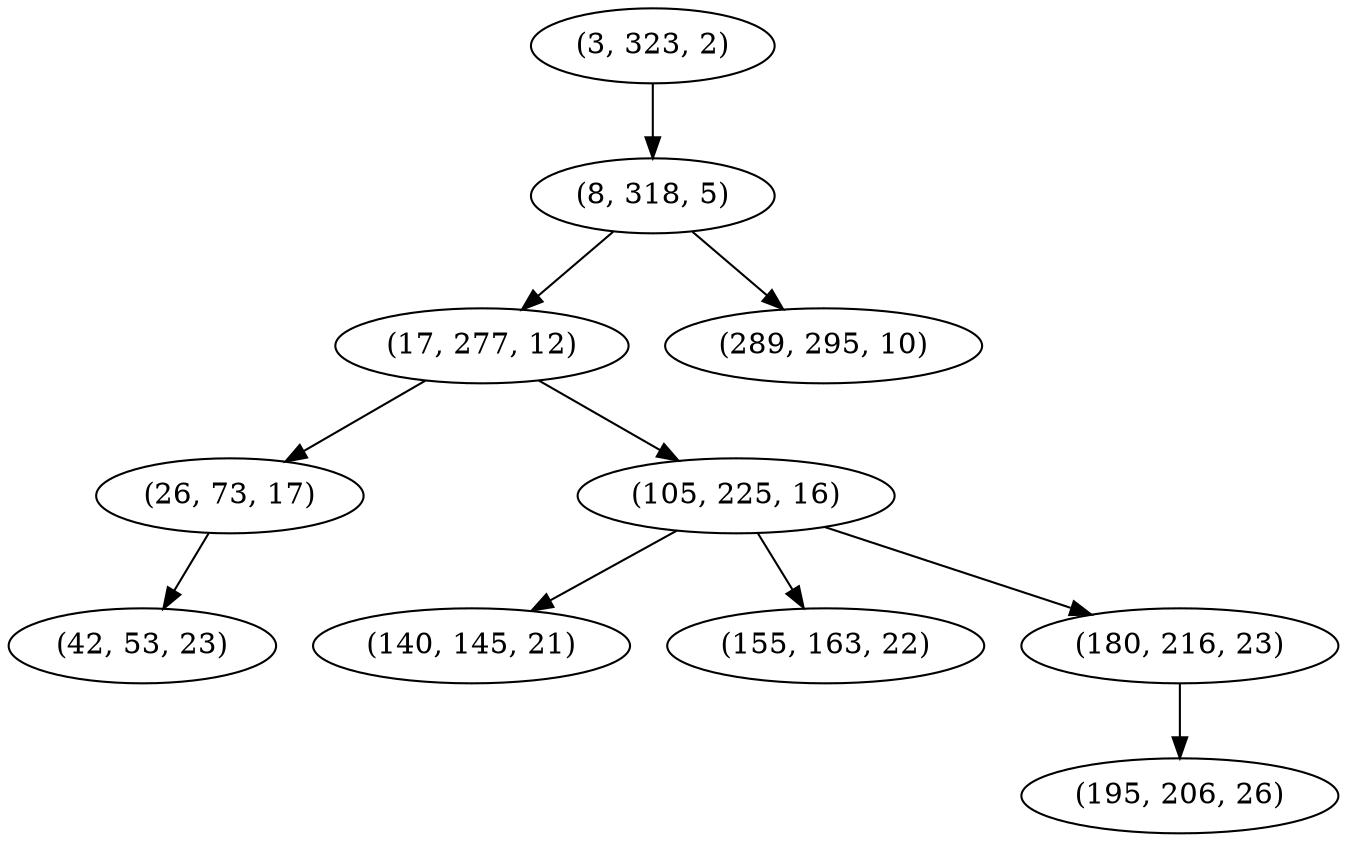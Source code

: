 digraph tree {
    "(3, 323, 2)";
    "(8, 318, 5)";
    "(17, 277, 12)";
    "(26, 73, 17)";
    "(42, 53, 23)";
    "(105, 225, 16)";
    "(140, 145, 21)";
    "(155, 163, 22)";
    "(180, 216, 23)";
    "(195, 206, 26)";
    "(289, 295, 10)";
    "(3, 323, 2)" -> "(8, 318, 5)";
    "(8, 318, 5)" -> "(17, 277, 12)";
    "(8, 318, 5)" -> "(289, 295, 10)";
    "(17, 277, 12)" -> "(26, 73, 17)";
    "(17, 277, 12)" -> "(105, 225, 16)";
    "(26, 73, 17)" -> "(42, 53, 23)";
    "(105, 225, 16)" -> "(140, 145, 21)";
    "(105, 225, 16)" -> "(155, 163, 22)";
    "(105, 225, 16)" -> "(180, 216, 23)";
    "(180, 216, 23)" -> "(195, 206, 26)";
}
